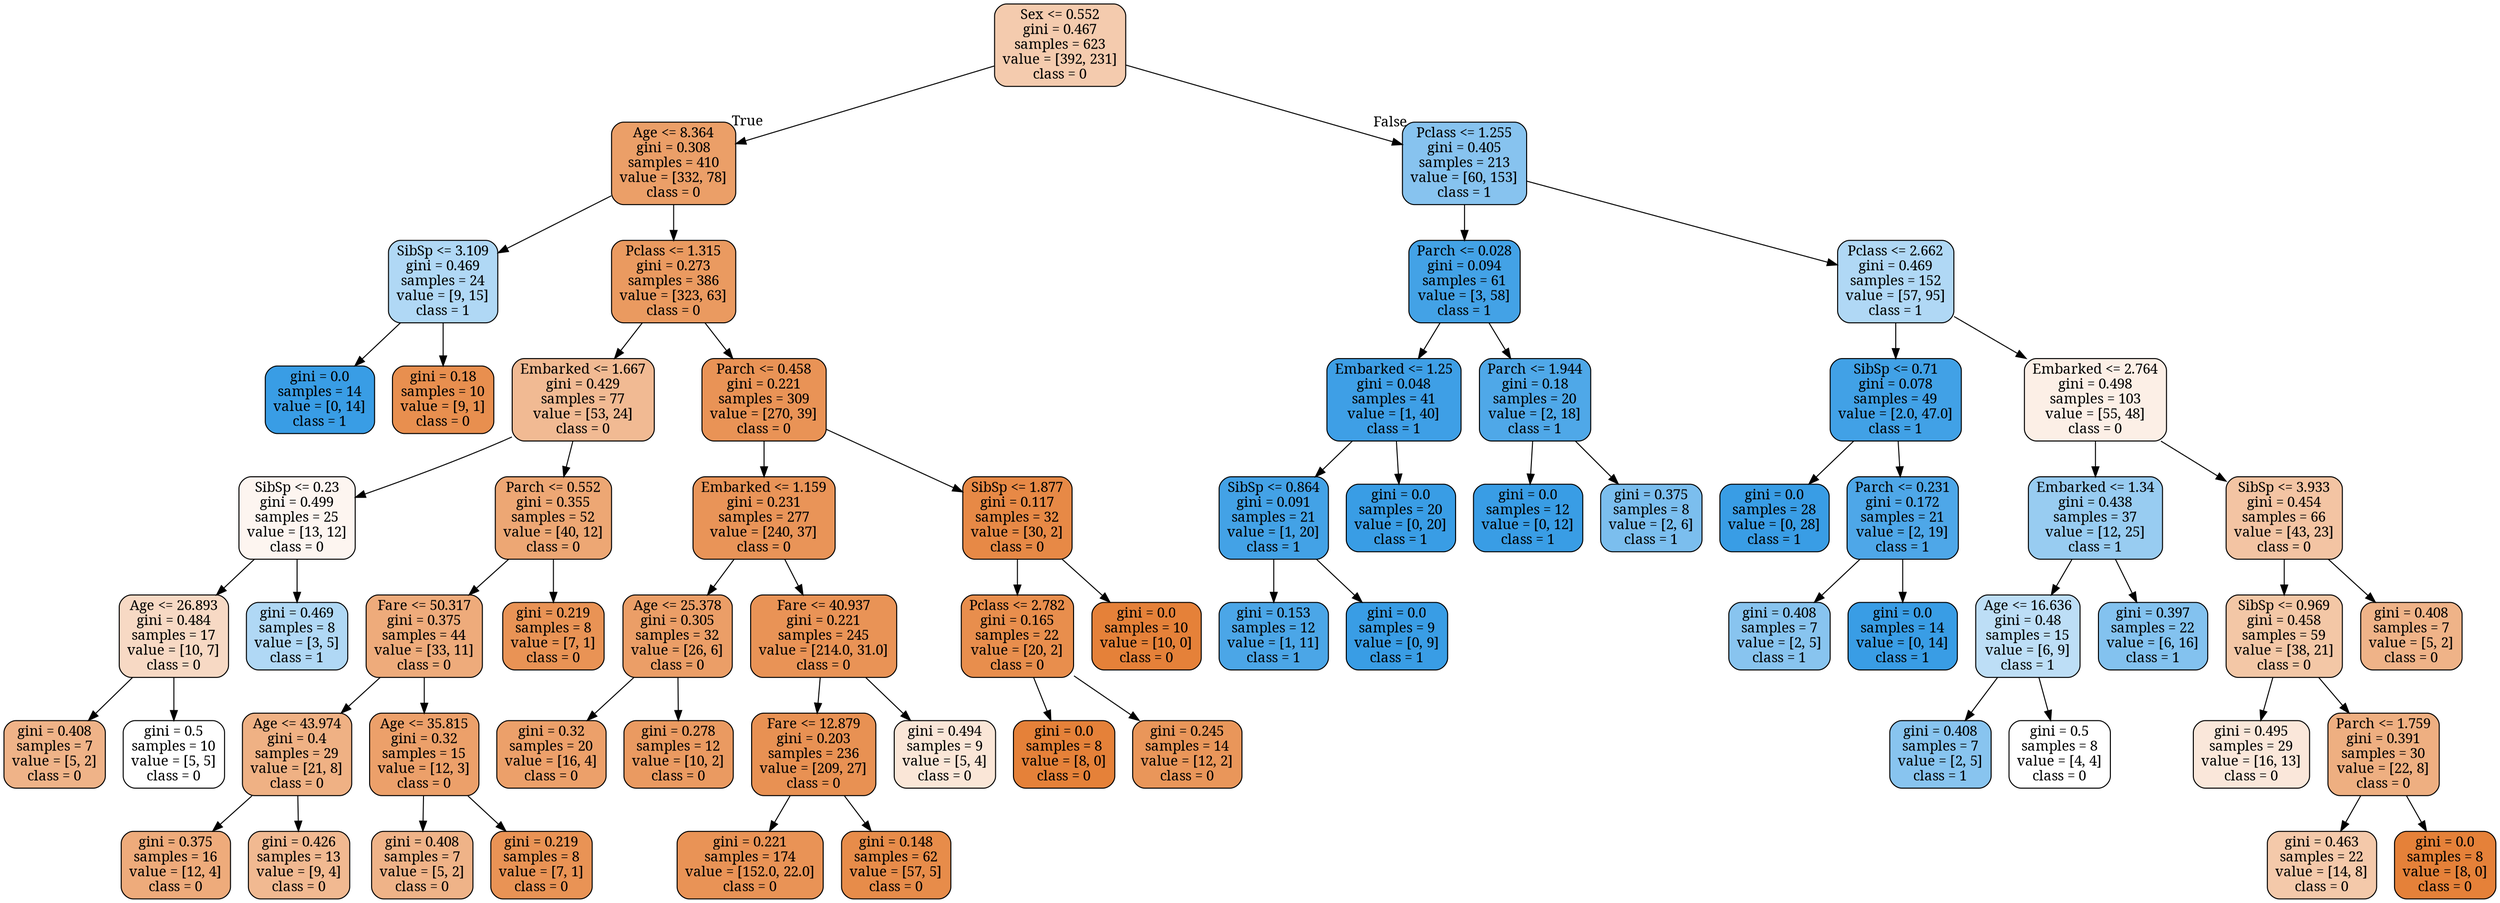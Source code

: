 digraph Tree {
node [shape=box, style="filled, rounded", color="black", fontname="SimSun"] ;
edge [fontname="SimSun"] ;
0 [label="Sex <= 0.552\ngini = 0.467\nsamples = 623\nvalue = [392, 231]\nclass = 0", fillcolor="#f4cbae"] ;
1 [label="Age <= 8.364\ngini = 0.308\nsamples = 410\nvalue = [332, 78]\nclass = 0", fillcolor="#eb9f68"] ;
0 -> 1 [labeldistance=2.5, labelangle=45, headlabel="True"] ;
2 [label="SibSp <= 3.109\ngini = 0.469\nsamples = 24\nvalue = [9, 15]\nclass = 1", fillcolor="#b0d8f5"] ;
1 -> 2 ;
3 [label="gini = 0.0\nsamples = 14\nvalue = [0, 14]\nclass = 1", fillcolor="#399de5"] ;
2 -> 3 ;
4 [label="gini = 0.18\nsamples = 10\nvalue = [9, 1]\nclass = 0", fillcolor="#e88f4f"] ;
2 -> 4 ;
5 [label="Pclass <= 1.315\ngini = 0.273\nsamples = 386\nvalue = [323, 63]\nclass = 0", fillcolor="#ea9a60"] ;
1 -> 5 ;
6 [label="Embarked <= 1.667\ngini = 0.429\nsamples = 77\nvalue = [53, 24]\nclass = 0", fillcolor="#f1ba93"] ;
5 -> 6 ;
7 [label="SibSp <= 0.23\ngini = 0.499\nsamples = 25\nvalue = [13, 12]\nclass = 0", fillcolor="#fdf5f0"] ;
6 -> 7 ;
8 [label="Age <= 26.893\ngini = 0.484\nsamples = 17\nvalue = [10, 7]\nclass = 0", fillcolor="#f7d9c4"] ;
7 -> 8 ;
9 [label="gini = 0.408\nsamples = 7\nvalue = [5, 2]\nclass = 0", fillcolor="#efb388"] ;
8 -> 9 ;
10 [label="gini = 0.5\nsamples = 10\nvalue = [5, 5]\nclass = 0", fillcolor="#ffffff"] ;
8 -> 10 ;
11 [label="gini = 0.469\nsamples = 8\nvalue = [3, 5]\nclass = 1", fillcolor="#b0d8f5"] ;
7 -> 11 ;
12 [label="Parch <= 0.552\ngini = 0.355\nsamples = 52\nvalue = [40, 12]\nclass = 0", fillcolor="#eda774"] ;
6 -> 12 ;
13 [label="Fare <= 50.317\ngini = 0.375\nsamples = 44\nvalue = [33, 11]\nclass = 0", fillcolor="#eeab7b"] ;
12 -> 13 ;
14 [label="Age <= 43.974\ngini = 0.4\nsamples = 29\nvalue = [21, 8]\nclass = 0", fillcolor="#efb184"] ;
13 -> 14 ;
15 [label="gini = 0.375\nsamples = 16\nvalue = [12, 4]\nclass = 0", fillcolor="#eeab7b"] ;
14 -> 15 ;
16 [label="gini = 0.426\nsamples = 13\nvalue = [9, 4]\nclass = 0", fillcolor="#f1b991"] ;
14 -> 16 ;
17 [label="Age <= 35.815\ngini = 0.32\nsamples = 15\nvalue = [12, 3]\nclass = 0", fillcolor="#eca06a"] ;
13 -> 17 ;
18 [label="gini = 0.408\nsamples = 7\nvalue = [5, 2]\nclass = 0", fillcolor="#efb388"] ;
17 -> 18 ;
19 [label="gini = 0.219\nsamples = 8\nvalue = [7, 1]\nclass = 0", fillcolor="#e99355"] ;
17 -> 19 ;
20 [label="gini = 0.219\nsamples = 8\nvalue = [7, 1]\nclass = 0", fillcolor="#e99355"] ;
12 -> 20 ;
21 [label="Parch <= 0.458\ngini = 0.221\nsamples = 309\nvalue = [270, 39]\nclass = 0", fillcolor="#e99356"] ;
5 -> 21 ;
22 [label="Embarked <= 1.159\ngini = 0.231\nsamples = 277\nvalue = [240, 37]\nclass = 0", fillcolor="#e99458"] ;
21 -> 22 ;
23 [label="Age <= 25.378\ngini = 0.305\nsamples = 32\nvalue = [26, 6]\nclass = 0", fillcolor="#eb9e67"] ;
22 -> 23 ;
24 [label="gini = 0.32\nsamples = 20\nvalue = [16, 4]\nclass = 0", fillcolor="#eca06a"] ;
23 -> 24 ;
25 [label="gini = 0.278\nsamples = 12\nvalue = [10, 2]\nclass = 0", fillcolor="#ea9a61"] ;
23 -> 25 ;
26 [label="Fare <= 40.937\ngini = 0.221\nsamples = 245\nvalue = [214.0, 31.0]\nclass = 0", fillcolor="#e99356"] ;
22 -> 26 ;
27 [label="Fare <= 12.879\ngini = 0.203\nsamples = 236\nvalue = [209, 27]\nclass = 0", fillcolor="#e89153"] ;
26 -> 27 ;
28 [label="gini = 0.221\nsamples = 174\nvalue = [152.0, 22.0]\nclass = 0", fillcolor="#e99356"] ;
27 -> 28 ;
29 [label="gini = 0.148\nsamples = 62\nvalue = [57, 5]\nclass = 0", fillcolor="#e78c4a"] ;
27 -> 29 ;
30 [label="gini = 0.494\nsamples = 9\nvalue = [5, 4]\nclass = 0", fillcolor="#fae6d7"] ;
26 -> 30 ;
31 [label="SibSp <= 1.877\ngini = 0.117\nsamples = 32\nvalue = [30, 2]\nclass = 0", fillcolor="#e78946"] ;
21 -> 31 ;
32 [label="Pclass <= 2.782\ngini = 0.165\nsamples = 22\nvalue = [20, 2]\nclass = 0", fillcolor="#e88e4d"] ;
31 -> 32 ;
33 [label="gini = 0.0\nsamples = 8\nvalue = [8, 0]\nclass = 0", fillcolor="#e58139"] ;
32 -> 33 ;
34 [label="gini = 0.245\nsamples = 14\nvalue = [12, 2]\nclass = 0", fillcolor="#e9965a"] ;
32 -> 34 ;
35 [label="gini = 0.0\nsamples = 10\nvalue = [10, 0]\nclass = 0", fillcolor="#e58139"] ;
31 -> 35 ;
36 [label="Pclass <= 1.255\ngini = 0.405\nsamples = 213\nvalue = [60, 153]\nclass = 1", fillcolor="#87c3ef"] ;
0 -> 36 [labeldistance=2.5, labelangle=-45, headlabel="False"] ;
37 [label="Parch <= 0.028\ngini = 0.094\nsamples = 61\nvalue = [3, 58]\nclass = 1", fillcolor="#43a2e6"] ;
36 -> 37 ;
38 [label="Embarked <= 1.25\ngini = 0.048\nsamples = 41\nvalue = [1, 40]\nclass = 1", fillcolor="#3e9fe6"] ;
37 -> 38 ;
39 [label="SibSp <= 0.864\ngini = 0.091\nsamples = 21\nvalue = [1, 20]\nclass = 1", fillcolor="#43a2e6"] ;
38 -> 39 ;
40 [label="gini = 0.153\nsamples = 12\nvalue = [1, 11]\nclass = 1", fillcolor="#4ba6e7"] ;
39 -> 40 ;
41 [label="gini = 0.0\nsamples = 9\nvalue = [0, 9]\nclass = 1", fillcolor="#399de5"] ;
39 -> 41 ;
42 [label="gini = 0.0\nsamples = 20\nvalue = [0, 20]\nclass = 1", fillcolor="#399de5"] ;
38 -> 42 ;
43 [label="Parch <= 1.944\ngini = 0.18\nsamples = 20\nvalue = [2, 18]\nclass = 1", fillcolor="#4fa8e8"] ;
37 -> 43 ;
44 [label="gini = 0.0\nsamples = 12\nvalue = [0, 12]\nclass = 1", fillcolor="#399de5"] ;
43 -> 44 ;
45 [label="gini = 0.375\nsamples = 8\nvalue = [2, 6]\nclass = 1", fillcolor="#7bbeee"] ;
43 -> 45 ;
46 [label="Pclass <= 2.662\ngini = 0.469\nsamples = 152\nvalue = [57, 95]\nclass = 1", fillcolor="#b0d8f5"] ;
36 -> 46 ;
47 [label="SibSp <= 0.71\ngini = 0.078\nsamples = 49\nvalue = [2.0, 47.0]\nclass = 1", fillcolor="#41a1e6"] ;
46 -> 47 ;
48 [label="gini = 0.0\nsamples = 28\nvalue = [0, 28]\nclass = 1", fillcolor="#399de5"] ;
47 -> 48 ;
49 [label="Parch <= 0.231\ngini = 0.172\nsamples = 21\nvalue = [2, 19]\nclass = 1", fillcolor="#4ea7e8"] ;
47 -> 49 ;
50 [label="gini = 0.408\nsamples = 7\nvalue = [2, 5]\nclass = 1", fillcolor="#88c4ef"] ;
49 -> 50 ;
51 [label="gini = 0.0\nsamples = 14\nvalue = [0, 14]\nclass = 1", fillcolor="#399de5"] ;
49 -> 51 ;
52 [label="Embarked <= 2.764\ngini = 0.498\nsamples = 103\nvalue = [55, 48]\nclass = 0", fillcolor="#fcefe6"] ;
46 -> 52 ;
53 [label="Embarked <= 1.34\ngini = 0.438\nsamples = 37\nvalue = [12, 25]\nclass = 1", fillcolor="#98ccf1"] ;
52 -> 53 ;
54 [label="Age <= 16.636\ngini = 0.48\nsamples = 15\nvalue = [6, 9]\nclass = 1", fillcolor="#bddef6"] ;
53 -> 54 ;
55 [label="gini = 0.408\nsamples = 7\nvalue = [2, 5]\nclass = 1", fillcolor="#88c4ef"] ;
54 -> 55 ;
56 [label="gini = 0.5\nsamples = 8\nvalue = [4, 4]\nclass = 0", fillcolor="#ffffff"] ;
54 -> 56 ;
57 [label="gini = 0.397\nsamples = 22\nvalue = [6, 16]\nclass = 1", fillcolor="#83c2ef"] ;
53 -> 57 ;
58 [label="SibSp <= 3.933\ngini = 0.454\nsamples = 66\nvalue = [43, 23]\nclass = 0", fillcolor="#f3c4a3"] ;
52 -> 58 ;
59 [label="SibSp <= 0.969\ngini = 0.458\nsamples = 59\nvalue = [38, 21]\nclass = 0", fillcolor="#f3c7a6"] ;
58 -> 59 ;
60 [label="gini = 0.495\nsamples = 29\nvalue = [16, 13]\nclass = 0", fillcolor="#fae7da"] ;
59 -> 60 ;
61 [label="Parch <= 1.759\ngini = 0.391\nsamples = 30\nvalue = [22, 8]\nclass = 0", fillcolor="#eeaf81"] ;
59 -> 61 ;
62 [label="gini = 0.463\nsamples = 22\nvalue = [14, 8]\nclass = 0", fillcolor="#f4c9aa"] ;
61 -> 62 ;
63 [label="gini = 0.0\nsamples = 8\nvalue = [8, 0]\nclass = 0", fillcolor="#e58139"] ;
61 -> 63 ;
64 [label="gini = 0.408\nsamples = 7\nvalue = [5, 2]\nclass = 0", fillcolor="#efb388"] ;
58 -> 64 ;
}
